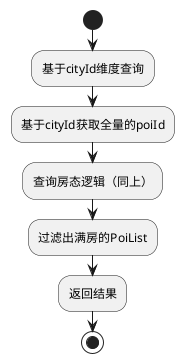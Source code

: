 @startuml

start
  :基于cityId维度查询;
  :基于cityId获取全量的poiId;
  :查询房态逻辑（同上）;
  :过滤出满房的PoiList;
  :返回结果;
stop

@enduml